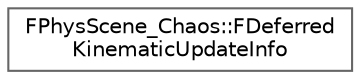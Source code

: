 digraph "Graphical Class Hierarchy"
{
 // INTERACTIVE_SVG=YES
 // LATEX_PDF_SIZE
  bgcolor="transparent";
  edge [fontname=Helvetica,fontsize=10,labelfontname=Helvetica,labelfontsize=10];
  node [fontname=Helvetica,fontsize=10,shape=box,height=0.2,width=0.4];
  rankdir="LR";
  Node0 [id="Node000000",label="FPhysScene_Chaos::FDeferred\lKinematicUpdateInfo",height=0.2,width=0.4,color="grey40", fillcolor="white", style="filled",URL="$d1/d2a/structFPhysScene__Chaos_1_1FDeferredKinematicUpdateInfo.html",tooltip="Information about how to perform kinematic update before physics."];
}
